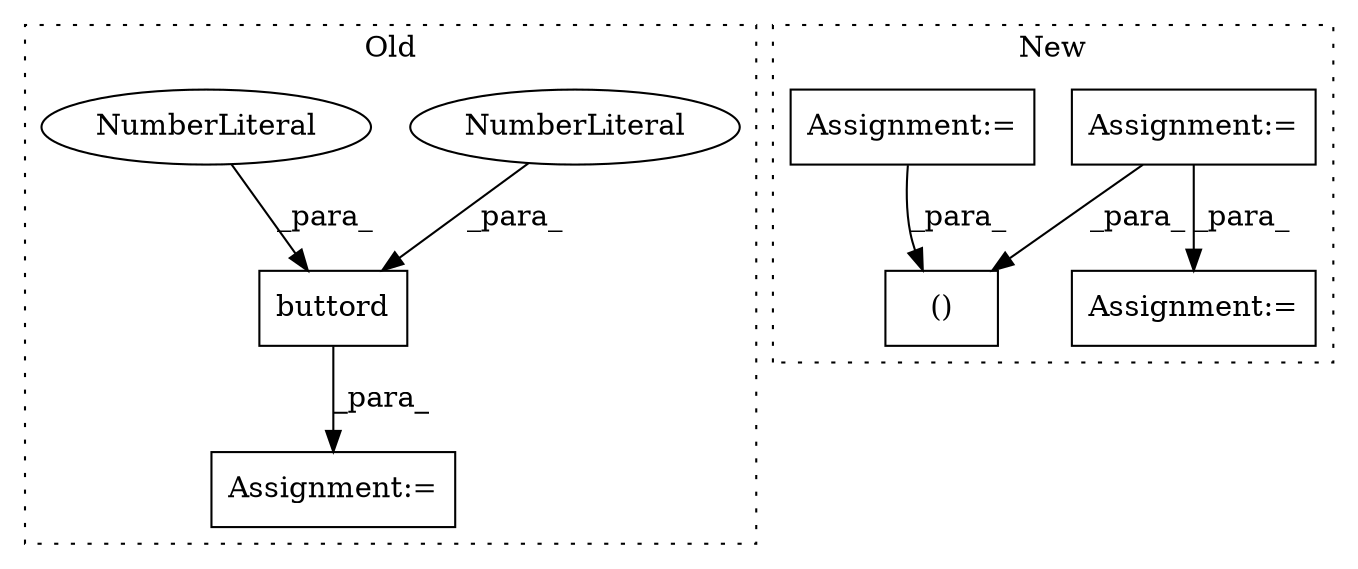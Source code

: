 digraph G {
subgraph cluster0 {
1 [label="buttord" a="32" s="5537,5557" l="8,1" shape="box"];
3 [label="NumberLiteral" a="34" s="5545" l="3" shape="ellipse"];
4 [label="NumberLiteral" a="34" s="5553" l="1" shape="ellipse"];
5 [label="Assignment:=" a="7" s="5535" l="2" shape="box"];
label = "Old";
style="dotted";
}
subgraph cluster1 {
2 [label="()" a="106" s="5906" l="15" shape="box"];
6 [label="Assignment:=" a="7" s="5676" l="1" shape="box"];
7 [label="Assignment:=" a="7" s="5687" l="1" shape="box"];
8 [label="Assignment:=" a="7" s="5940" l="2" shape="box"];
label = "New";
style="dotted";
}
1 -> 5 [label="_para_"];
3 -> 1 [label="_para_"];
4 -> 1 [label="_para_"];
6 -> 8 [label="_para_"];
6 -> 2 [label="_para_"];
7 -> 2 [label="_para_"];
}